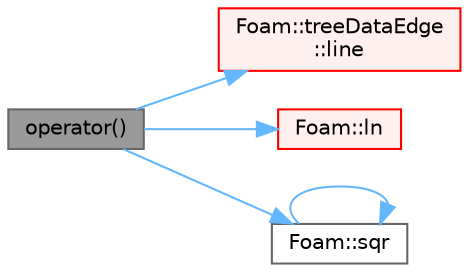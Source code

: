 digraph "operator()"
{
 // LATEX_PDF_SIZE
  bgcolor="transparent";
  edge [fontname=Helvetica,fontsize=10,labelfontname=Helvetica,labelfontsize=10];
  node [fontname=Helvetica,fontsize=10,shape=box,height=0.2,width=0.4];
  rankdir="LR";
  Node1 [id="Node000001",label="operator()",height=0.2,width=0.4,color="gray40", fillcolor="grey60", style="filled", fontcolor="black",tooltip=" "];
  Node1 -> Node2 [id="edge1_Node000001_Node000002",color="steelblue1",style="solid",tooltip=" "];
  Node2 [id="Node000002",label="Foam::treeDataEdge\l::line",height=0.2,width=0.4,color="red", fillcolor="#FFF0F0", style="filled",URL="$classFoam_1_1treeDataEdge.html#a5ebddaf36d2334c7d5edb26a44393a4c",tooltip=" "];
  Node1 -> Node4 [id="edge2_Node000001_Node000004",color="steelblue1",style="solid",tooltip=" "];
  Node4 [id="Node000004",label="Foam::ln",height=0.2,width=0.4,color="red", fillcolor="#FFF0F0", style="filled",URL="$namespaceFoam.html#aea60636e831c1465e94c96bf1afdce2f",tooltip=" "];
  Node1 -> Node15 [id="edge3_Node000001_Node000015",color="steelblue1",style="solid",tooltip=" "];
  Node15 [id="Node000015",label="Foam::sqr",height=0.2,width=0.4,color="grey40", fillcolor="white", style="filled",URL="$namespaceFoam.html#a277dc11c581d53826ab5090b08f3b17b",tooltip=" "];
  Node15 -> Node15 [id="edge4_Node000015_Node000015",color="steelblue1",style="solid",tooltip=" "];
}
